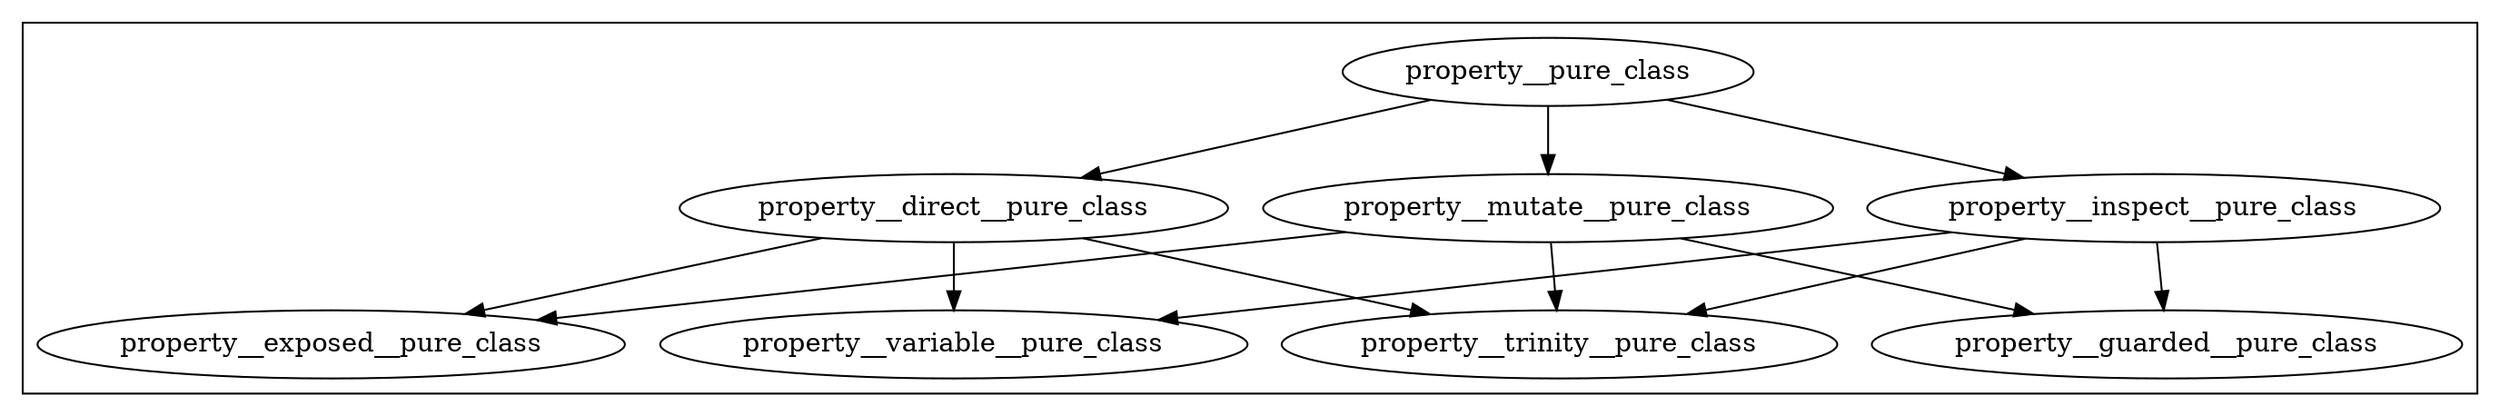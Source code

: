 digraph property{


        property__pure_class -> property__direct__pure_class;
        property__pure_class -> property__mutate__pure_class;
        property__pure_class -> property__inspect__pure_class;
 
        //property__pure_class          ->  property__guarded__pure_class;
        property__mutate__pure_class  ->  property__guarded__pure_class;
        property__inspect__pure_class ->  property__guarded__pure_class;

        //property__pure_class          -> property__variable__pure_class;
        property__direct__pure_class   -> property__variable__pure_class;
        property__inspect__pure_class  -> property__variable__pure_class;

        //property__pure_class          -> property__exposed__pure_class;
        property__direct__pure_class  -> property__exposed__pure_class;
        property__mutate__pure_class  -> property__exposed__pure_class;

        //property__pure_class           -> property__trinity__pure_class;
        property__direct__pure_class   -> property__trinity__pure_class;
        property__mutate__pure_class   -> property__trinity__pure_class;
        property__inspect__pure_class  -> property__trinity__pure_class;

        //property__exposed__pure_class  -> property__trinity__pure_class;
        //property__guarded__pure_class  -> property__trinity__pure_class;
        //property__variable__pure_class -> property__trinity__pure_class;

     subgraph cluster_property
     {
         rank    = same;
         rankdir =   TB;
         node [] property__pure_class
         node [] property__direct__pure_class
         node [] property__mutate__pure_class
         node [] property__inspect__pure_class
         node [] property__exposed__pure_class
         node [] property__guarded__pure_class
         node [] property__variable__pure_class
         node [] property__trinity__pure_class
     };



}








